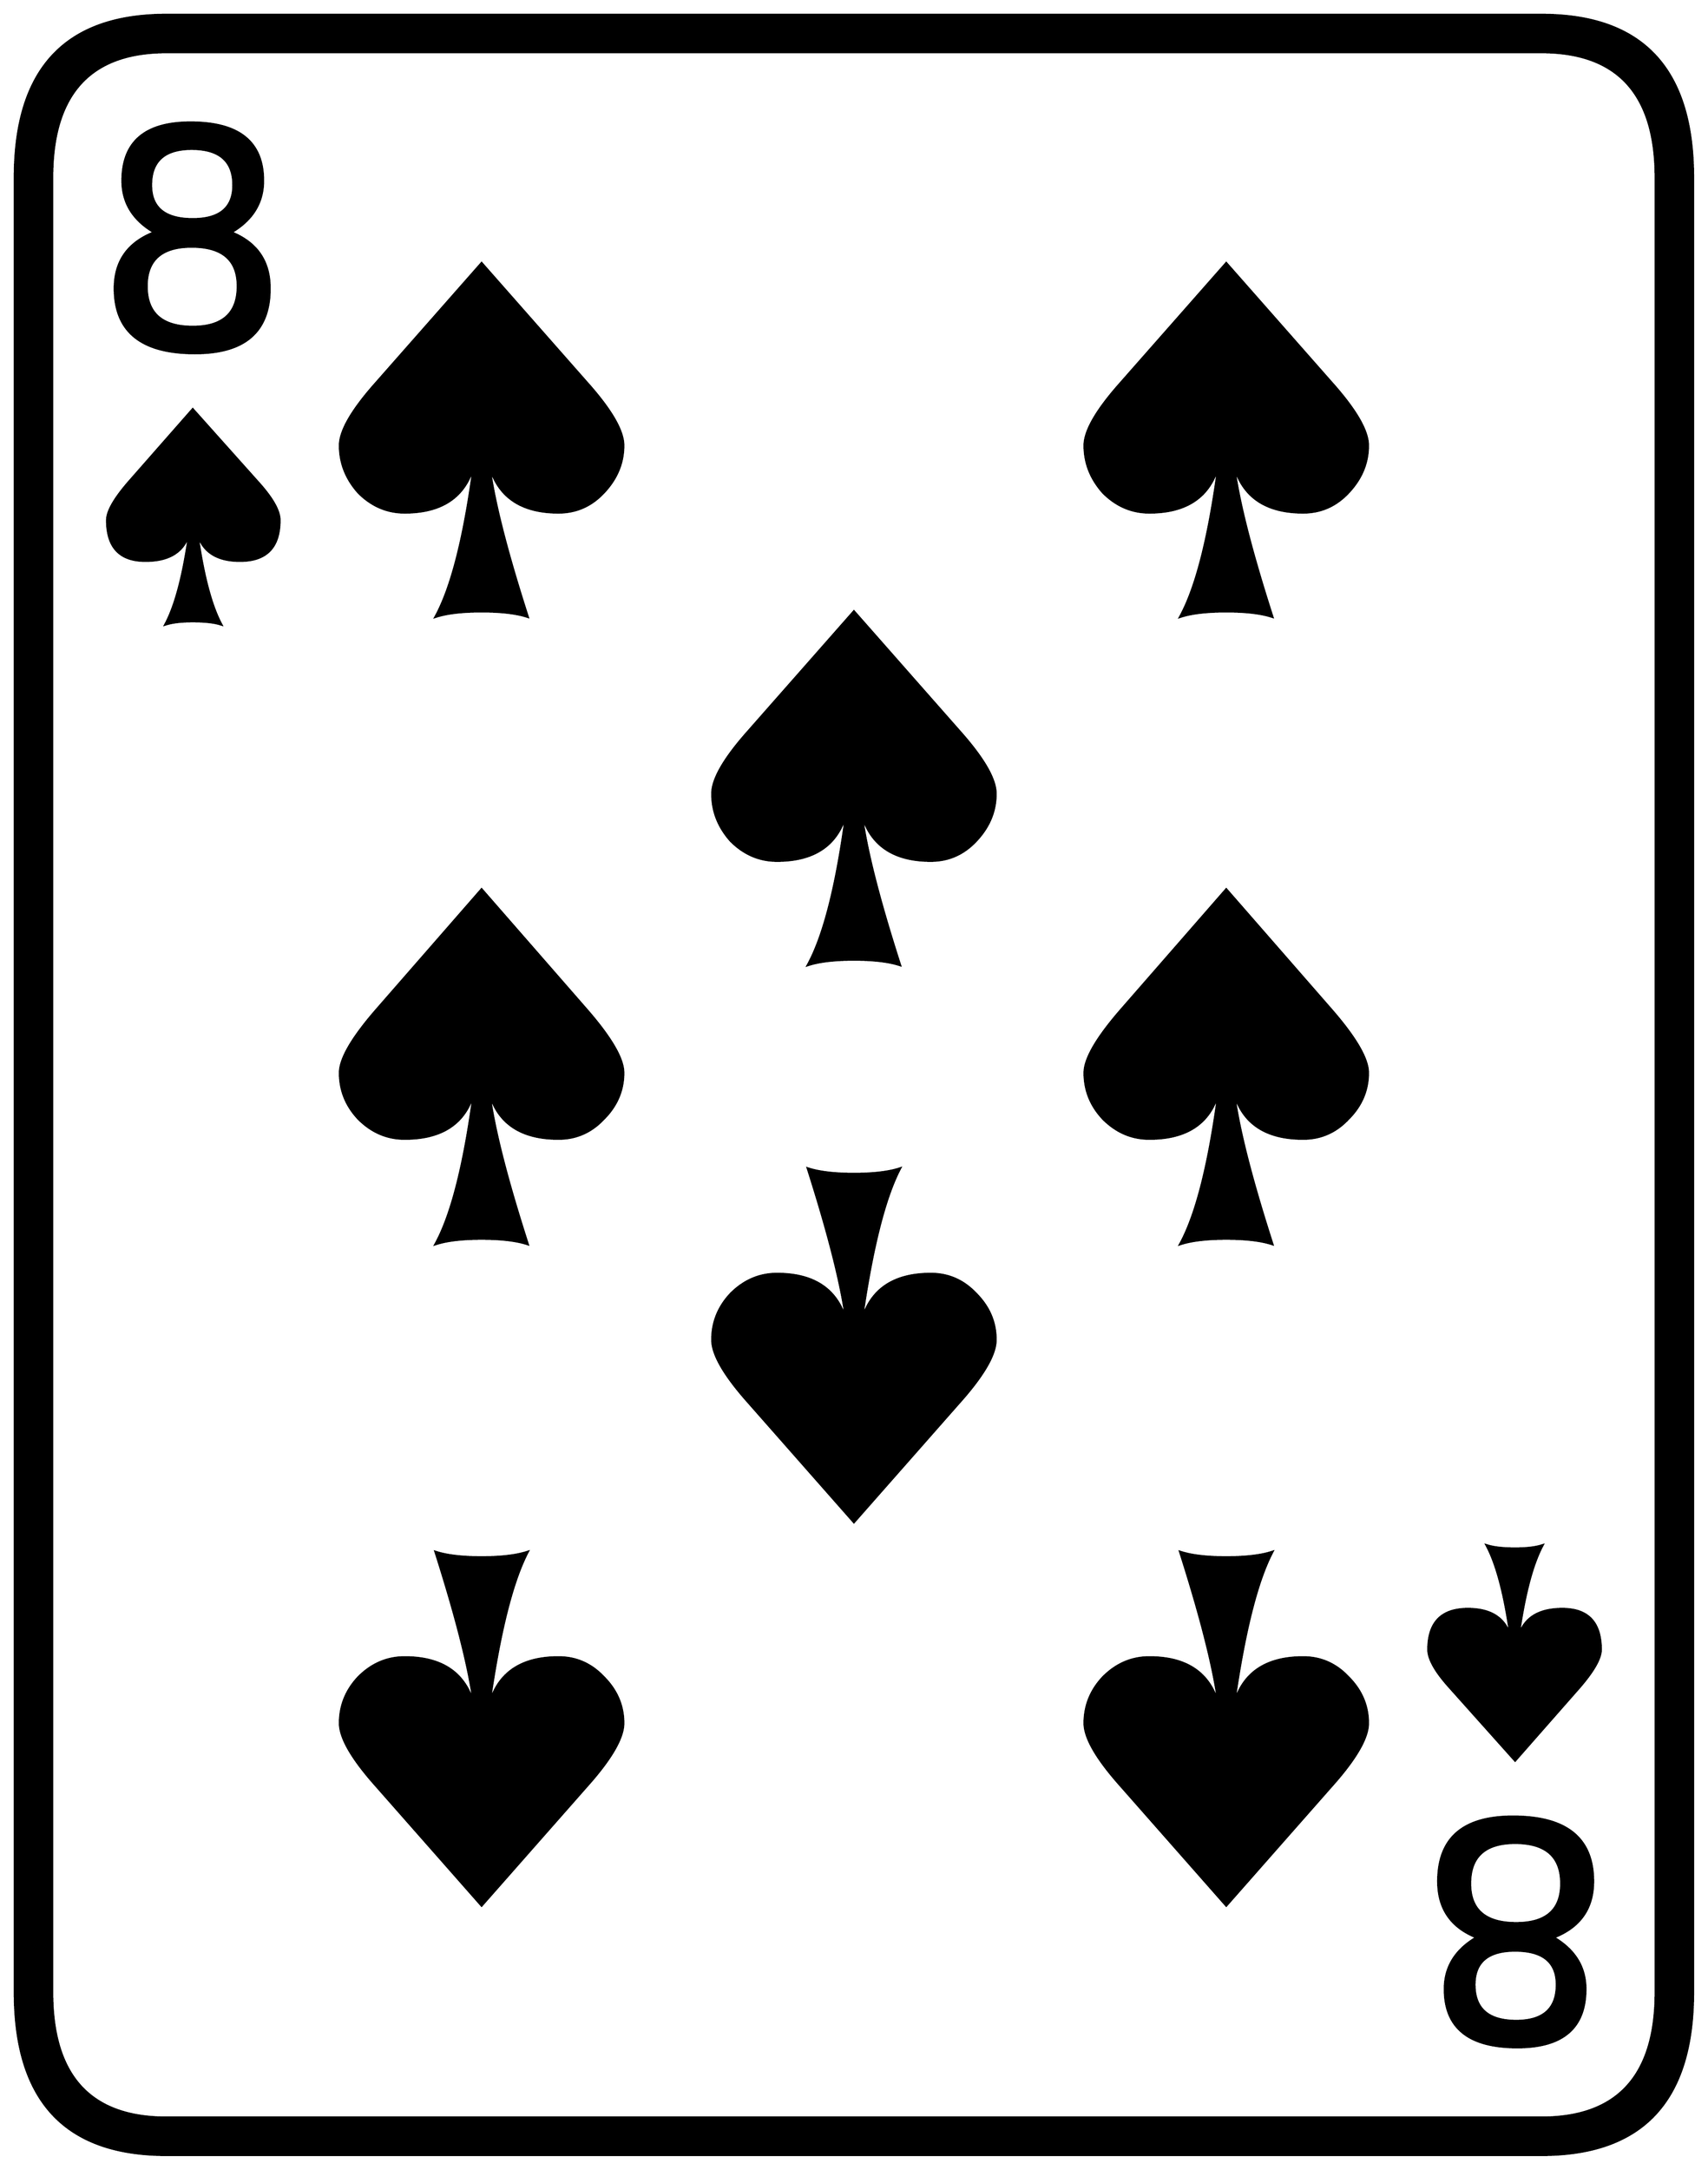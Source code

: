 


\begin{tikzpicture}[y=0.80pt, x=0.80pt, yscale=-1.0, xscale=1.0, inner sep=0pt, outer sep=0pt]
\begin{scope}[shift={(100.0,1706.0)},nonzero rule]
  \path[draw=.,fill=.,line width=1.600pt] (1578.0,244.0) .. controls
    (1578.0,342.667) and (1532.0,392.0) .. (1440.0,392.0) --
    (188.0,392.0) .. controls (96.0,392.0) and (50.0,342.667) ..
    (50.0,244.0) -- (50.0,-1408.0) .. controls (50.0,-1506.667)
    and (96.0,-1556.0) .. (188.0,-1556.0) -- (1440.0,-1556.0) ..
    controls (1532.0,-1556.0) and (1578.0,-1506.667) ..
    (1578.0,-1408.0) -- (1578.0,244.0) -- cycle(1544.0,244.0) --
    (1544.0,-1408.0) .. controls (1544.0,-1484.0) and
    (1509.333,-1522.0) .. (1440.0,-1522.0) -- (188.0,-1522.0) ..
    controls (118.667,-1522.0) and (84.0,-1484.0) ..
    (84.0,-1408.0) -- (84.0,244.0) .. controls (84.0,320.0) and
    (118.667,358.0) .. (188.0,358.0) -- (1440.0,358.0) .. controls
    (1509.333,358.0) and (1544.0,320.0) .. (1544.0,244.0) --
    cycle(1282.0,-1164.0) .. controls (1282.0,-1148.0) and
    (1276.0,-1133.667) .. (1264.0,-1121.0) .. controls
    (1252.667,-1109.0) and (1239.0,-1103.0) .. (1223.0,-1103.0) ..
    controls (1189.0,-1103.0) and (1168.0,-1117.333) ..
    (1160.0,-1146.0) .. controls (1164.0,-1114.0) and
    (1175.667,-1068.0) .. (1195.0,-1008.0) .. controls
    (1185.0,-1011.333) and (1171.0,-1013.0) .. (1153.0,-1013.0) ..
    controls (1135.0,-1013.0) and (1121.0,-1011.333) ..
    (1111.0,-1008.0) .. controls (1125.667,-1034.667) and
    (1137.333,-1080.667) .. (1146.0,-1146.0) .. controls
    (1138.0,-1117.333) and (1117.0,-1103.0) .. (1083.0,-1103.0) ..
    controls (1067.0,-1103.0) and (1053.0,-1109.0) ..
    (1041.0,-1121.0) .. controls (1029.667,-1133.667) and
    (1024.0,-1148.0) .. (1024.0,-1164.0) .. controls
    (1024.0,-1177.333) and (1035.0,-1196.333) .. (1057.0,-1221.0) --
    (1153.0,-1330.0) -- (1249.0,-1221.0) .. controls
    (1271.0,-1196.333) and (1282.0,-1177.333) .. (1282.0,-1164.0) --
    cycle(1282.0,-593.0) .. controls (1282.0,-577.0) and
    (1276.0,-563.0) .. (1264.0,-551.0) .. controls
    (1252.667,-539.0) and (1239.0,-533.0) .. (1223.0,-533.0) ..
    controls (1189.0,-533.0) and (1168.0,-547.0) ..
    (1160.0,-575.0) .. controls (1164.0,-543.0) and
    (1175.667,-497.0) .. (1195.0,-437.0) .. controls
    (1185.0,-440.333) and (1171.0,-442.0) .. (1153.0,-442.0) ..
    controls (1135.0,-442.0) and (1121.0,-440.333) ..
    (1111.0,-437.0) .. controls (1125.667,-463.667) and
    (1137.333,-509.667) .. (1146.0,-575.0) .. controls
    (1138.0,-547.0) and (1117.0,-533.0) .. (1083.0,-533.0) ..
    controls (1067.0,-533.0) and (1053.0,-539.0) ..
    (1041.0,-551.0) .. controls (1029.667,-563.0) and
    (1024.0,-577.0) .. (1024.0,-593.0) .. controls
    (1024.0,-605.667) and (1035.0,-624.667) .. (1057.0,-650.0) --
    (1153.0,-760.0) -- (1249.0,-650.0) .. controls
    (1271.0,-624.667) and (1282.0,-605.667) .. (1282.0,-593.0) --
    cycle(943.0,-847.0) .. controls (943.0,-831.0) and
    (937.0,-816.667) .. (925.0,-804.0) .. controls (913.667,-792.0)
    and (900.0,-786.0) .. (884.0,-786.0) .. controls
    (850.0,-786.0) and (829.0,-800.333) .. (821.0,-829.0) ..
    controls (825.0,-797.0) and (836.667,-751.0) .. (856.0,-691.0)
    .. controls (846.0,-694.333) and (832.0,-696.0) ..
    (814.0,-696.0) .. controls (796.0,-696.0) and (782.0,-694.333)
    .. (772.0,-691.0) .. controls (786.667,-717.667) and
    (798.333,-763.667) .. (807.0,-829.0) .. controls (799.0,-800.333)
    and (778.0,-786.0) .. (744.0,-786.0) .. controls
    (728.0,-786.0) and (714.0,-792.0) .. (702.0,-804.0) ..
    controls (690.667,-816.667) and (685.0,-831.0) .. (685.0,-847.0)
    .. controls (685.0,-860.333) and (696.0,-879.333) ..
    (718.0,-904.0) -- (814.0,-1013.0) -- (910.0,-904.0) ..
    controls (932.0,-879.333) and (943.0,-860.333) .. (943.0,-847.0)
    -- cycle(604.0,-1164.0) .. controls (604.0,-1148.0) and
    (598.0,-1133.667) .. (586.0,-1121.0) .. controls
    (574.667,-1109.0) and (561.0,-1103.0) .. (545.0,-1103.0) ..
    controls (511.0,-1103.0) and (490.0,-1117.333) ..
    (482.0,-1146.0) .. controls (486.0,-1114.0) and
    (497.667,-1068.0) .. (517.0,-1008.0) .. controls
    (507.0,-1011.333) and (493.0,-1013.0) .. (475.0,-1013.0) ..
    controls (457.0,-1013.0) and (443.0,-1011.333) ..
    (433.0,-1008.0) .. controls (447.667,-1034.667) and
    (459.333,-1080.667) .. (468.0,-1146.0) .. controls
    (460.0,-1117.333) and (439.0,-1103.0) .. (405.0,-1103.0) ..
    controls (389.0,-1103.0) and (375.0,-1109.0) ..
    (363.0,-1121.0) .. controls (351.667,-1133.667) and
    (346.0,-1148.0) .. (346.0,-1164.0) .. controls
    (346.0,-1177.333) and (357.0,-1196.333) .. (379.0,-1221.0) --
    (475.0,-1330.0) -- (571.0,-1221.0) .. controls
    (593.0,-1196.333) and (604.0,-1177.333) .. (604.0,-1164.0) --
    cycle(282.0,-1307.0) .. controls (282.0,-1267.667) and
    (259.333,-1248.0) .. (214.0,-1248.0) .. controls
    (165.333,-1248.0) and (141.0,-1267.667) .. (141.0,-1307.0) ..
    controls (141.0,-1331.667) and (153.0,-1348.667) ..
    (177.0,-1358.0) .. controls (157.667,-1369.333) and
    (148.0,-1385.0) .. (148.0,-1405.0) .. controls
    (148.0,-1440.333) and (168.667,-1458.0) .. (210.0,-1458.0) ..
    controls (254.0,-1458.0) and (276.0,-1440.333) ..
    (276.0,-1405.0) .. controls (276.0,-1385.0) and
    (266.333,-1369.333) .. (247.0,-1358.0) .. controls
    (270.333,-1348.667) and (282.0,-1331.667) .. (282.0,-1307.0) --
    cycle(1494.0,-68.0) .. controls (1494.0,-60.0) and
    (1487.333,-48.333) .. (1474.0,-33.0) -- (1416.0,33.0) --
    (1357.0,-33.0) .. controls (1343.667,-47.667) and (1337.0,-59.333)
    .. (1337.0,-68.0) .. controls (1337.0,-92.667) and
    (1349.0,-105.0) .. (1373.0,-105.0) .. controls
    (1394.333,-105.0) and (1407.333,-96.333) .. (1412.0,-79.0) ..
    controls (1406.667,-117.667) and (1399.333,-145.667) ..
    (1390.0,-163.0) .. controls (1396.0,-161.0) and
    (1404.667,-160.0) .. (1416.0,-160.0) .. controls
    (1426.667,-160.0) and (1435.0,-161.0) .. (1441.0,-163.0) ..
    controls (1431.667,-145.667) and (1424.333,-117.667) ..
    (1419.0,-79.0) .. controls (1423.667,-96.333) and
    (1437.0,-105.0) .. (1459.0,-105.0) .. controls
    (1482.333,-105.0) and (1494.0,-92.667) .. (1494.0,-68.0) --
    cycle(291.0,-1096.0) .. controls (291.0,-1071.333) and
    (279.0,-1059.0) .. (255.0,-1059.0) .. controls
    (233.667,-1059.0) and (220.667,-1067.667) .. (216.0,-1085.0) ..
    controls (221.333,-1046.333) and (228.667,-1018.333) ..
    (238.0,-1001.0) .. controls (232.0,-1003.0) and
    (223.333,-1004.0) .. (212.0,-1004.0) .. controls
    (201.333,-1004.0) and (193.0,-1003.0) .. (187.0,-1001.0) ..
    controls (196.333,-1018.333) and (203.667,-1046.333) ..
    (209.0,-1085.0) .. controls (204.333,-1067.667) and
    (191.0,-1059.0) .. (169.0,-1059.0) .. controls
    (145.667,-1059.0) and (134.0,-1071.333) .. (134.0,-1096.0) ..
    controls (134.0,-1104.0) and (140.667,-1115.667) ..
    (154.0,-1131.0) -- (212.0,-1197.0) -- (271.0,-1131.0) ..
    controls (284.333,-1116.333) and (291.0,-1104.667) ..
    (291.0,-1096.0) -- cycle(1487.0,143.0) .. controls
    (1487.0,167.667) and (1475.0,184.667) .. (1451.0,194.0) ..
    controls (1470.333,205.333) and (1480.0,221.0) .. (1480.0,241.0)
    .. controls (1480.0,276.333) and (1459.333,294.0) ..
    (1418.0,294.0) .. controls (1374.0,294.0) and (1352.0,276.333)
    .. (1352.0,241.0) .. controls (1352.0,221.0) and
    (1361.667,205.333) .. (1381.0,194.0) .. controls (1357.667,184.667)
    and (1346.0,167.667) .. (1346.0,143.0) .. controls
    (1346.0,103.667) and (1368.667,84.0) .. (1414.0,84.0) ..
    controls (1462.667,84.0) and (1487.0,103.667) .. (1487.0,143.0)
    -- cycle(943.0,-350.0) .. controls (943.0,-336.667) and
    (932.0,-317.667) .. (910.0,-293.0) -- (814.0,-184.0) --
    (718.0,-293.0) .. controls (696.0,-317.667) and (685.0,-336.667)
    .. (685.0,-350.0) .. controls (685.0,-366.0) and
    (690.667,-380.0) .. (702.0,-392.0) .. controls (714.0,-404.0)
    and (728.0,-410.0) .. (744.0,-410.0) .. controls
    (778.0,-410.0) and (799.0,-395.667) .. (807.0,-367.0) ..
    controls (803.0,-399.0) and (791.333,-445.333) .. (772.0,-506.0)
    .. controls (782.0,-502.667) and (796.0,-501.0) ..
    (814.0,-501.0) .. controls (832.0,-501.0) and (846.0,-502.667)
    .. (856.0,-506.0) .. controls (842.0,-479.333) and
    (830.333,-433.0) .. (821.0,-367.0) .. controls (829.0,-395.667)
    and (850.0,-410.0) .. (884.0,-410.0) .. controls
    (900.0,-410.0) and (913.667,-404.0) .. (925.0,-392.0) ..
    controls (937.0,-380.0) and (943.0,-366.0) .. (943.0,-350.0)
    -- cycle(1282.0,-1.0) .. controls (1282.0,12.333) and
    (1271.0,31.333) .. (1249.0,56.0) -- (1153.0,165.0) --
    (1057.0,56.0) .. controls (1035.0,31.333) and (1024.0,12.333) ..
    (1024.0,-1.0) .. controls (1024.0,-17.0) and (1029.667,-31.0)
    .. (1041.0,-43.0) .. controls (1053.0,-55.0) and
    (1067.0,-61.0) .. (1083.0,-61.0) .. controls (1117.0,-61.0)
    and (1138.0,-46.667) .. (1146.0,-18.0) .. controls
    (1142.0,-50.0) and (1130.333,-96.333) .. (1111.0,-157.0) ..
    controls (1121.0,-153.667) and (1135.0,-152.0) ..
    (1153.0,-152.0) .. controls (1171.0,-152.0) and
    (1185.0,-153.667) .. (1195.0,-157.0) .. controls
    (1181.0,-130.333) and (1169.333,-84.0) .. (1160.0,-18.0) ..
    controls (1168.0,-46.667) and (1189.0,-61.0) .. (1223.0,-61.0)
    .. controls (1239.0,-61.0) and (1252.667,-55.0) ..
    (1264.0,-43.0) .. controls (1276.0,-31.0) and (1282.0,-17.0)
    .. (1282.0,-1.0) -- cycle(604.0,-593.0) .. controls
    (604.0,-577.0) and (598.0,-563.0) .. (586.0,-551.0) ..
    controls (574.667,-539.0) and (561.0,-533.0) .. (545.0,-533.0)
    .. controls (511.0,-533.0) and (490.0,-547.0) ..
    (482.0,-575.0) .. controls (486.0,-543.0) and (497.667,-497.0)
    .. (517.0,-437.0) .. controls (507.0,-440.333) and
    (493.0,-442.0) .. (475.0,-442.0) .. controls (457.0,-442.0)
    and (443.0,-440.333) .. (433.0,-437.0) .. controls
    (447.667,-463.667) and (459.333,-509.667) .. (468.0,-575.0) ..
    controls (460.0,-547.0) and (439.0,-533.0) .. (405.0,-533.0)
    .. controls (389.0,-533.0) and (375.0,-539.0) ..
    (363.0,-551.0) .. controls (351.667,-563.0) and (346.0,-577.0)
    .. (346.0,-593.0) .. controls (346.0,-605.667) and
    (357.0,-624.667) .. (379.0,-650.0) -- (475.0,-760.0) --
    (571.0,-650.0) .. controls (593.0,-624.667) and (604.0,-605.667)
    .. (604.0,-593.0) -- cycle(604.0,-1.0) .. controls
    (604.0,12.333) and (593.0,31.333) .. (571.0,56.0) --
    (475.0,165.0) -- (379.0,56.0) .. controls (357.0,31.333) and
    (346.0,12.333) .. (346.0,-1.0) .. controls (346.0,-17.0) and
    (351.667,-31.0) .. (363.0,-43.0) .. controls (375.0,-55.0) and
    (389.0,-61.0) .. (405.0,-61.0) .. controls (439.0,-61.0) and
    (460.0,-46.667) .. (468.0,-18.0) .. controls (464.0,-50.0) and
    (452.333,-96.333) .. (433.0,-157.0) .. controls (443.0,-153.667)
    and (457.0,-152.0) .. (475.0,-152.0) .. controls
    (493.0,-152.0) and (507.0,-153.667) .. (517.0,-157.0) ..
    controls (503.0,-130.333) and (491.333,-84.0) .. (482.0,-18.0)
    .. controls (490.0,-46.667) and (511.0,-61.0) .. (545.0,-61.0)
    .. controls (561.0,-61.0) and (574.667,-55.0) .. (586.0,-43.0)
    .. controls (598.0,-31.0) and (604.0,-17.0) .. (604.0,-1.0)
    -- cycle(249.0,-1401.0) .. controls (249.0,-1423.0) and
    (236.333,-1434.0) .. (211.0,-1434.0) .. controls
    (186.333,-1434.0) and (174.0,-1423.0) .. (174.0,-1401.0) ..
    controls (174.0,-1380.333) and (186.667,-1370.0) ..
    (212.0,-1370.0) .. controls (236.667,-1370.0) and
    (249.0,-1380.333) .. (249.0,-1401.0) -- cycle(253.0,-1309.0)
    .. controls (253.0,-1333.0) and (239.0,-1345.0) ..
    (211.0,-1345.0) .. controls (183.667,-1345.0) and
    (170.0,-1333.0) .. (170.0,-1309.0) .. controls
    (170.0,-1284.333) and (184.0,-1272.0) .. (212.0,-1272.0) ..
    controls (239.333,-1272.0) and (253.0,-1284.333) ..
    (253.0,-1309.0) -- cycle(1458.0,145.0) .. controls
    (1458.0,120.333) and (1444.0,108.0) .. (1416.0,108.0) ..
    controls (1388.667,108.0) and (1375.0,120.333) .. (1375.0,145.0)
    .. controls (1375.0,169.0) and (1389.0,181.0) ..
    (1417.0,181.0) .. controls (1444.333,181.0) and (1458.0,169.0)
    .. (1458.0,145.0) -- cycle(1454.0,237.0) .. controls
    (1454.0,216.333) and (1441.333,206.0) .. (1416.0,206.0) ..
    controls (1391.333,206.0) and (1379.0,216.333) .. (1379.0,237.0)
    .. controls (1379.0,259.0) and (1391.667,270.0) ..
    (1417.0,270.0) .. controls (1441.667,270.0) and (1454.0,259.0)
    .. (1454.0,237.0) -- cycle;
\end{scope}

\end{tikzpicture}

